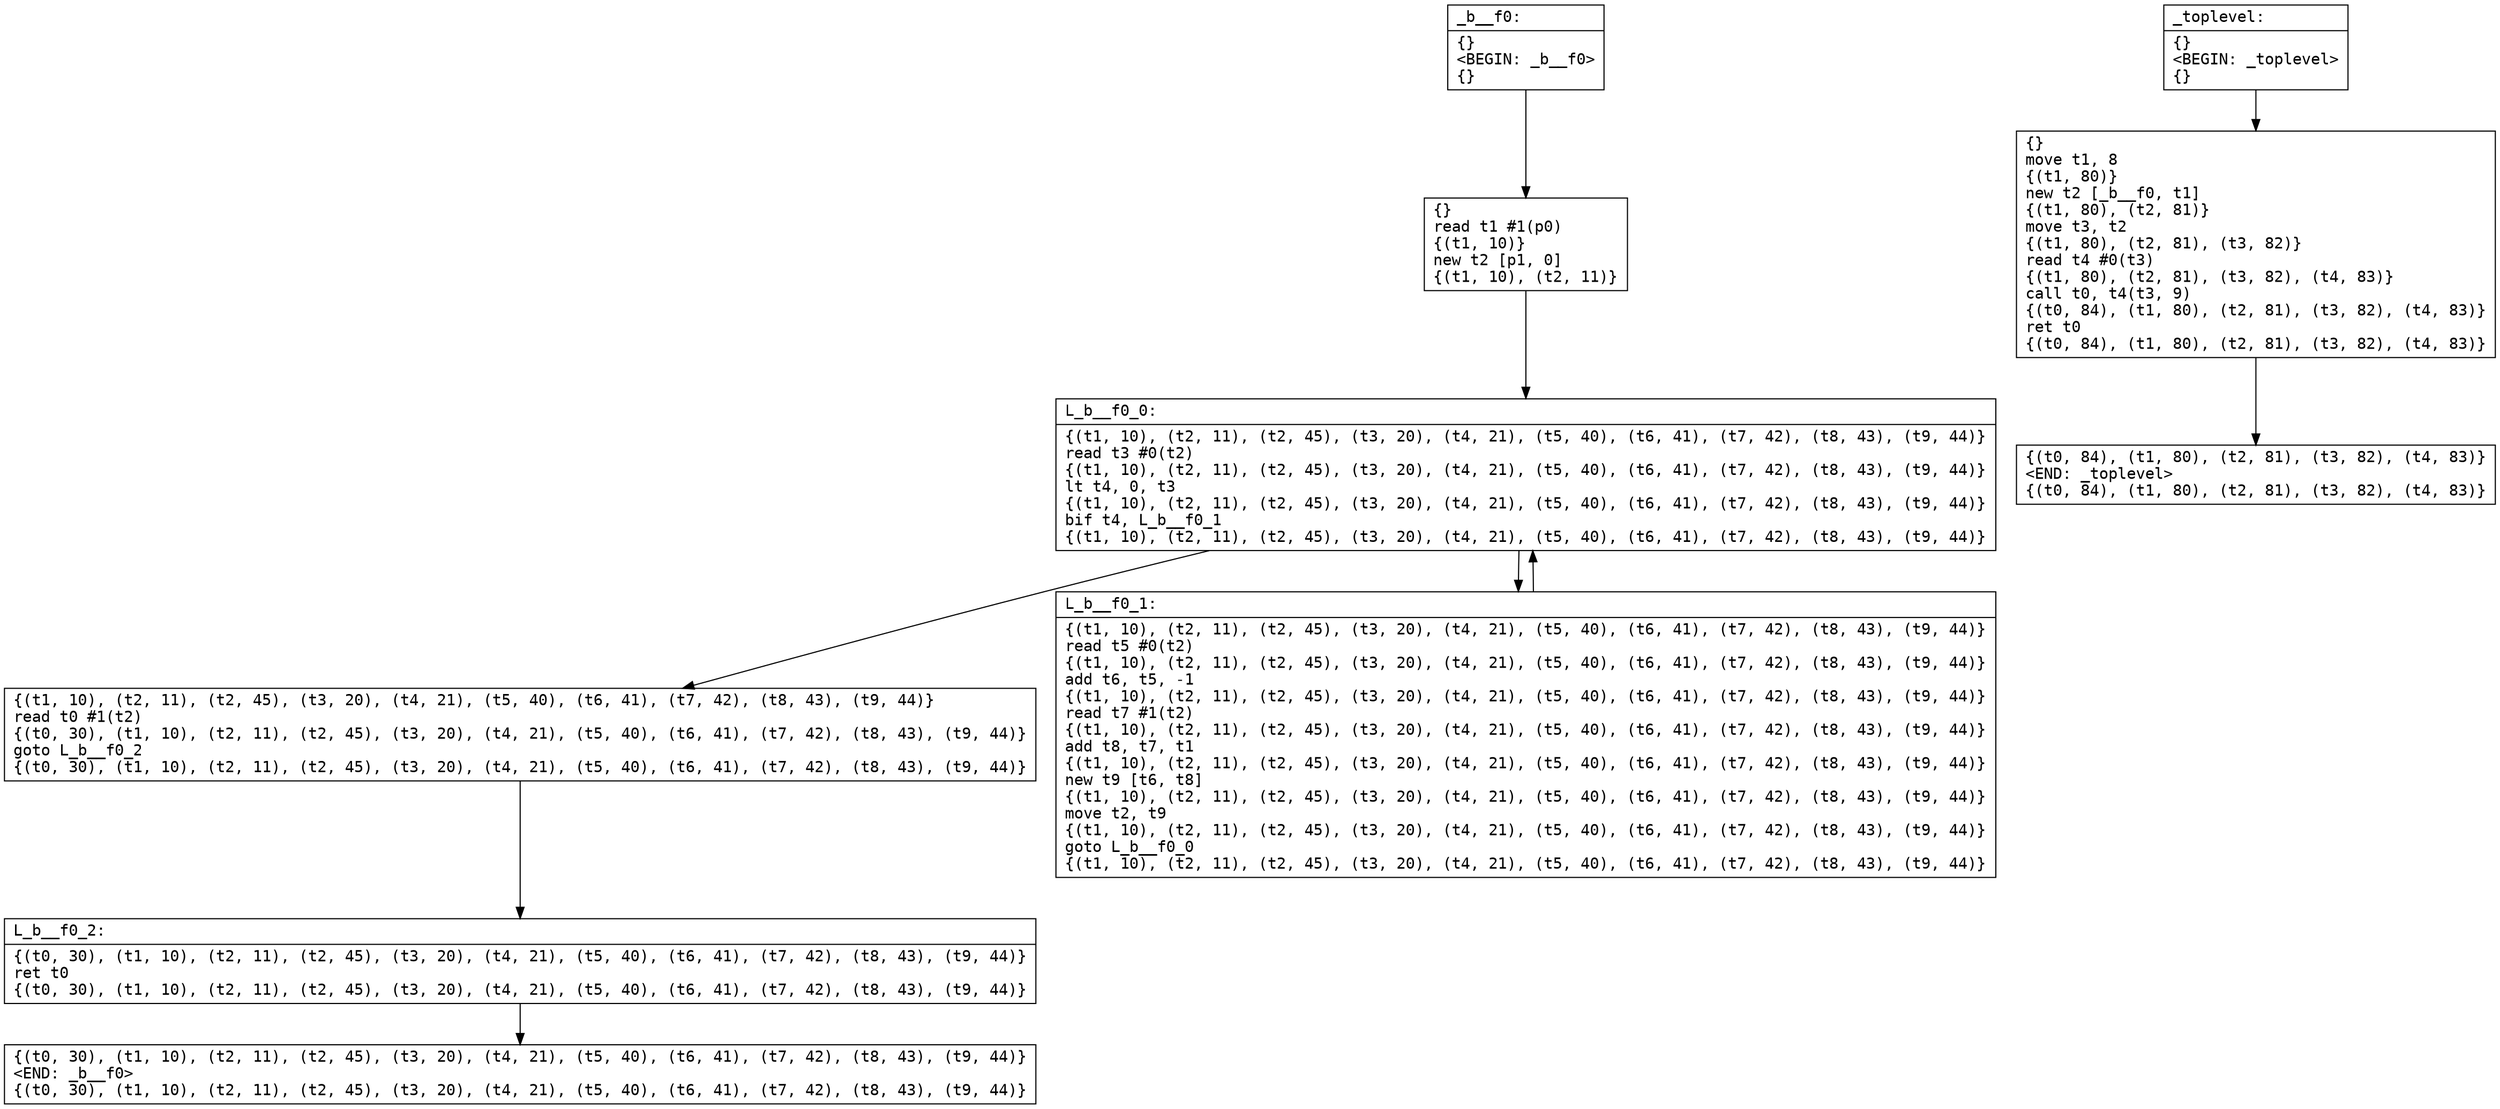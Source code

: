 digraph CFG {
  node [shape=record fontname="courier"]
  _b__f00 [label="{_b__f0:\l|\{\}\l\<BEGIN: _b__f0\>\l\{\}\l}"];
  _b__f01 [label="{\{\}\lread  t1 #1(p0)\l\{(t1, 10)\}\lnew  t2 [p1, 0]\l\{(t1, 10), (t2, 11)\}\l}"];
  _b__f02 [label="{L_b__f0_0:\l|\{(t1, 10), (t2, 11), (t2, 45), (t3, 20), (t4, 21), (t5, 40), (t6, 41), (t7, 42), (t8, 43), (t9, 44)\}\lread  t3 #0(t2)\l\{(t1, 10), (t2, 11), (t2, 45), (t3, 20), (t4, 21), (t5, 40), (t6, 41), (t7, 42), (t8, 43), (t9, 44)\}\llt  t4, 0, t3\l\{(t1, 10), (t2, 11), (t2, 45), (t3, 20), (t4, 21), (t5, 40), (t6, 41), (t7, 42), (t8, 43), (t9, 44)\}\lbif  t4, L_b__f0_1\l\{(t1, 10), (t2, 11), (t2, 45), (t3, 20), (t4, 21), (t5, 40), (t6, 41), (t7, 42), (t8, 43), (t9, 44)\}\l}"];
  _b__f03 [label="{\{(t1, 10), (t2, 11), (t2, 45), (t3, 20), (t4, 21), (t5, 40), (t6, 41), (t7, 42), (t8, 43), (t9, 44)\}\lread  t0 #1(t2)\l\{(t0, 30), (t1, 10), (t2, 11), (t2, 45), (t3, 20), (t4, 21), (t5, 40), (t6, 41), (t7, 42), (t8, 43), (t9, 44)\}\lgoto  L_b__f0_2\l\{(t0, 30), (t1, 10), (t2, 11), (t2, 45), (t3, 20), (t4, 21), (t5, 40), (t6, 41), (t7, 42), (t8, 43), (t9, 44)\}\l}"];
  _b__f04 [label="{L_b__f0_1:\l|\{(t1, 10), (t2, 11), (t2, 45), (t3, 20), (t4, 21), (t5, 40), (t6, 41), (t7, 42), (t8, 43), (t9, 44)\}\lread  t5 #0(t2)\l\{(t1, 10), (t2, 11), (t2, 45), (t3, 20), (t4, 21), (t5, 40), (t6, 41), (t7, 42), (t8, 43), (t9, 44)\}\ladd  t6, t5, -1\l\{(t1, 10), (t2, 11), (t2, 45), (t3, 20), (t4, 21), (t5, 40), (t6, 41), (t7, 42), (t8, 43), (t9, 44)\}\lread  t7 #1(t2)\l\{(t1, 10), (t2, 11), (t2, 45), (t3, 20), (t4, 21), (t5, 40), (t6, 41), (t7, 42), (t8, 43), (t9, 44)\}\ladd  t8, t7, t1\l\{(t1, 10), (t2, 11), (t2, 45), (t3, 20), (t4, 21), (t5, 40), (t6, 41), (t7, 42), (t8, 43), (t9, 44)\}\lnew  t9 [t6, t8]\l\{(t1, 10), (t2, 11), (t2, 45), (t3, 20), (t4, 21), (t5, 40), (t6, 41), (t7, 42), (t8, 43), (t9, 44)\}\lmove  t2, t9\l\{(t1, 10), (t2, 11), (t2, 45), (t3, 20), (t4, 21), (t5, 40), (t6, 41), (t7, 42), (t8, 43), (t9, 44)\}\lgoto  L_b__f0_0\l\{(t1, 10), (t2, 11), (t2, 45), (t3, 20), (t4, 21), (t5, 40), (t6, 41), (t7, 42), (t8, 43), (t9, 44)\}\l}"];
  _b__f05 [label="{L_b__f0_2:\l|\{(t0, 30), (t1, 10), (t2, 11), (t2, 45), (t3, 20), (t4, 21), (t5, 40), (t6, 41), (t7, 42), (t8, 43), (t9, 44)\}\lret  t0\l\{(t0, 30), (t1, 10), (t2, 11), (t2, 45), (t3, 20), (t4, 21), (t5, 40), (t6, 41), (t7, 42), (t8, 43), (t9, 44)\}\l}"];
  _b__f06 [label="{\{(t0, 30), (t1, 10), (t2, 11), (t2, 45), (t3, 20), (t4, 21), (t5, 40), (t6, 41), (t7, 42), (t8, 43), (t9, 44)\}\l\<END: _b__f0\>\l\{(t0, 30), (t1, 10), (t2, 11), (t2, 45), (t3, 20), (t4, 21), (t5, 40), (t6, 41), (t7, 42), (t8, 43), (t9, 44)\}\l}"];

  _b__f00 -> _b__f01
  _b__f01 -> _b__f02
  _b__f02 -> _b__f04
  _b__f02 -> _b__f03
  _b__f03 -> _b__f05
  _b__f04 -> _b__f02
  _b__f05 -> _b__f06
  
  _toplevel0 [label="{_toplevel:\l|\{\}\l\<BEGIN: _toplevel\>\l\{\}\l}"];
  _toplevel1 [label="{\{\}\lmove  t1, 8\l\{(t1, 80)\}\lnew  t2 [_b__f0, t1]\l\{(t1, 80), (t2, 81)\}\lmove  t3, t2\l\{(t1, 80), (t2, 81), (t3, 82)\}\lread  t4 #0(t3)\l\{(t1, 80), (t2, 81), (t3, 82), (t4, 83)\}\lcall  t0, t4(t3, 9)\l\{(t0, 84), (t1, 80), (t2, 81), (t3, 82), (t4, 83)\}\lret  t0\l\{(t0, 84), (t1, 80), (t2, 81), (t3, 82), (t4, 83)\}\l}"];
  _toplevel2 [label="{\{(t0, 84), (t1, 80), (t2, 81), (t3, 82), (t4, 83)\}\l\<END: _toplevel\>\l\{(t0, 84), (t1, 80), (t2, 81), (t3, 82), (t4, 83)\}\l}"];

  _toplevel0 -> _toplevel1
  _toplevel1 -> _toplevel2
  }
